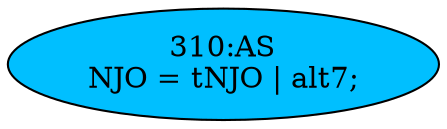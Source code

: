 strict digraph "" {
	node [label="\N"];
	"310:AS"	 [ast="<pyverilog.vparser.ast.Assign object at 0x7f9359ea4410>",
		def_var="['NJO']",
		fillcolor=deepskyblue,
		label="310:AS
NJO = tNJO | alt7;",
		statements="[]",
		style=filled,
		typ=Assign,
		use_var="['tNJO', 'alt7']"];
}
